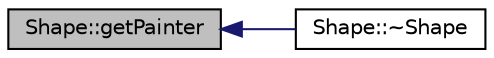 digraph "Shape::getPainter"
{
  edge [fontname="Helvetica",fontsize="10",labelfontname="Helvetica",labelfontsize="10"];
  node [fontname="Helvetica",fontsize="10",shape=record];
  rankdir="LR";
  Node1 [label="Shape::getPainter",height=0.2,width=0.4,color="black", fillcolor="grey75", style="filled", fontcolor="black"];
  Node1 -> Node2 [dir="back",color="midnightblue",fontsize="10",style="solid",fontname="Helvetica"];
  Node2 [label="Shape::~Shape",height=0.2,width=0.4,color="black", fillcolor="white", style="filled",URL="$classShape.html#ac3b9fc48965274893f25b18aa14ba665",tooltip="Destructor ~Shape: Class Shape  Destructs the shape object.  PRE-CONDITIONS <none> ..."];
}

